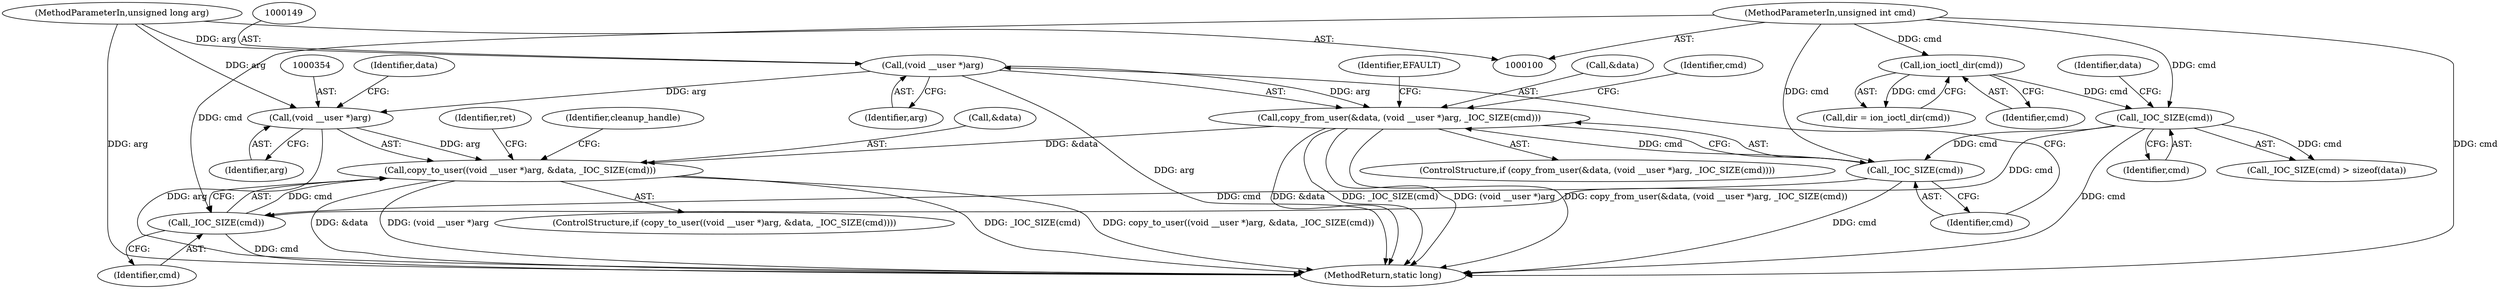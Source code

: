 digraph "0_linux_9590232bb4f4cc824f3425a6e1349afbe6d6d2b7_2@API" {
"1000352" [label="(Call,copy_to_user((void __user *)arg, &data, _IOC_SIZE(cmd)))"];
"1000353" [label="(Call,(void __user *)arg)"];
"1000148" [label="(Call,(void __user *)arg)"];
"1000103" [label="(MethodParameterIn,unsigned long arg)"];
"1000145" [label="(Call,copy_from_user(&data, (void __user *)arg, _IOC_SIZE(cmd)))"];
"1000151" [label="(Call,_IOC_SIZE(cmd))"];
"1000133" [label="(Call,_IOC_SIZE(cmd))"];
"1000129" [label="(Call,ion_ioctl_dir(cmd))"];
"1000102" [label="(MethodParameterIn,unsigned int cmd)"];
"1000358" [label="(Call,_IOC_SIZE(cmd))"];
"1000353" [label="(Call,(void __user *)arg)"];
"1000129" [label="(Call,ion_ioctl_dir(cmd))"];
"1000130" [label="(Identifier,cmd)"];
"1000359" [label="(Identifier,cmd)"];
"1000356" [label="(Call,&data)"];
"1000132" [label="(Call,_IOC_SIZE(cmd) > sizeof(data))"];
"1000358" [label="(Call,_IOC_SIZE(cmd))"];
"1000103" [label="(MethodParameterIn,unsigned long arg)"];
"1000157" [label="(Identifier,cmd)"];
"1000134" [label="(Identifier,cmd)"];
"1000155" [label="(Identifier,EFAULT)"];
"1000371" [label="(MethodReturn,static long)"];
"1000144" [label="(ControlStructure,if (copy_from_user(&data, (void __user *)arg, _IOC_SIZE(cmd))))"];
"1000102" [label="(MethodParameterIn,unsigned int cmd)"];
"1000352" [label="(Call,copy_to_user((void __user *)arg, &data, _IOC_SIZE(cmd)))"];
"1000150" [label="(Identifier,arg)"];
"1000370" [label="(Identifier,ret)"];
"1000355" [label="(Identifier,arg)"];
"1000136" [label="(Identifier,data)"];
"1000133" [label="(Call,_IOC_SIZE(cmd))"];
"1000152" [label="(Identifier,cmd)"];
"1000127" [label="(Call,dir = ion_ioctl_dir(cmd))"];
"1000351" [label="(ControlStructure,if (copy_to_user((void __user *)arg, &data, _IOC_SIZE(cmd))))"];
"1000146" [label="(Call,&data)"];
"1000148" [label="(Call,(void __user *)arg)"];
"1000145" [label="(Call,copy_from_user(&data, (void __user *)arg, _IOC_SIZE(cmd)))"];
"1000151" [label="(Call,_IOC_SIZE(cmd))"];
"1000362" [label="(Identifier,cleanup_handle)"];
"1000357" [label="(Identifier,data)"];
"1000352" -> "1000351"  [label="AST: "];
"1000352" -> "1000358"  [label="CFG: "];
"1000353" -> "1000352"  [label="AST: "];
"1000356" -> "1000352"  [label="AST: "];
"1000358" -> "1000352"  [label="AST: "];
"1000362" -> "1000352"  [label="CFG: "];
"1000370" -> "1000352"  [label="CFG: "];
"1000352" -> "1000371"  [label="DDG: &data"];
"1000352" -> "1000371"  [label="DDG: (void __user *)arg"];
"1000352" -> "1000371"  [label="DDG: _IOC_SIZE(cmd)"];
"1000352" -> "1000371"  [label="DDG: copy_to_user((void __user *)arg, &data, _IOC_SIZE(cmd))"];
"1000353" -> "1000352"  [label="DDG: arg"];
"1000145" -> "1000352"  [label="DDG: &data"];
"1000358" -> "1000352"  [label="DDG: cmd"];
"1000353" -> "1000355"  [label="CFG: "];
"1000354" -> "1000353"  [label="AST: "];
"1000355" -> "1000353"  [label="AST: "];
"1000357" -> "1000353"  [label="CFG: "];
"1000353" -> "1000371"  [label="DDG: arg"];
"1000148" -> "1000353"  [label="DDG: arg"];
"1000103" -> "1000353"  [label="DDG: arg"];
"1000148" -> "1000145"  [label="AST: "];
"1000148" -> "1000150"  [label="CFG: "];
"1000149" -> "1000148"  [label="AST: "];
"1000150" -> "1000148"  [label="AST: "];
"1000152" -> "1000148"  [label="CFG: "];
"1000148" -> "1000371"  [label="DDG: arg"];
"1000148" -> "1000145"  [label="DDG: arg"];
"1000103" -> "1000148"  [label="DDG: arg"];
"1000103" -> "1000100"  [label="AST: "];
"1000103" -> "1000371"  [label="DDG: arg"];
"1000145" -> "1000144"  [label="AST: "];
"1000145" -> "1000151"  [label="CFG: "];
"1000146" -> "1000145"  [label="AST: "];
"1000151" -> "1000145"  [label="AST: "];
"1000155" -> "1000145"  [label="CFG: "];
"1000157" -> "1000145"  [label="CFG: "];
"1000145" -> "1000371"  [label="DDG: _IOC_SIZE(cmd)"];
"1000145" -> "1000371"  [label="DDG: (void __user *)arg"];
"1000145" -> "1000371"  [label="DDG: copy_from_user(&data, (void __user *)arg, _IOC_SIZE(cmd))"];
"1000145" -> "1000371"  [label="DDG: &data"];
"1000151" -> "1000145"  [label="DDG: cmd"];
"1000151" -> "1000152"  [label="CFG: "];
"1000152" -> "1000151"  [label="AST: "];
"1000151" -> "1000371"  [label="DDG: cmd"];
"1000133" -> "1000151"  [label="DDG: cmd"];
"1000102" -> "1000151"  [label="DDG: cmd"];
"1000151" -> "1000358"  [label="DDG: cmd"];
"1000133" -> "1000132"  [label="AST: "];
"1000133" -> "1000134"  [label="CFG: "];
"1000134" -> "1000133"  [label="AST: "];
"1000136" -> "1000133"  [label="CFG: "];
"1000133" -> "1000371"  [label="DDG: cmd"];
"1000133" -> "1000132"  [label="DDG: cmd"];
"1000129" -> "1000133"  [label="DDG: cmd"];
"1000102" -> "1000133"  [label="DDG: cmd"];
"1000133" -> "1000358"  [label="DDG: cmd"];
"1000129" -> "1000127"  [label="AST: "];
"1000129" -> "1000130"  [label="CFG: "];
"1000130" -> "1000129"  [label="AST: "];
"1000127" -> "1000129"  [label="CFG: "];
"1000129" -> "1000127"  [label="DDG: cmd"];
"1000102" -> "1000129"  [label="DDG: cmd"];
"1000102" -> "1000100"  [label="AST: "];
"1000102" -> "1000371"  [label="DDG: cmd"];
"1000102" -> "1000358"  [label="DDG: cmd"];
"1000358" -> "1000359"  [label="CFG: "];
"1000359" -> "1000358"  [label="AST: "];
"1000358" -> "1000371"  [label="DDG: cmd"];
}
